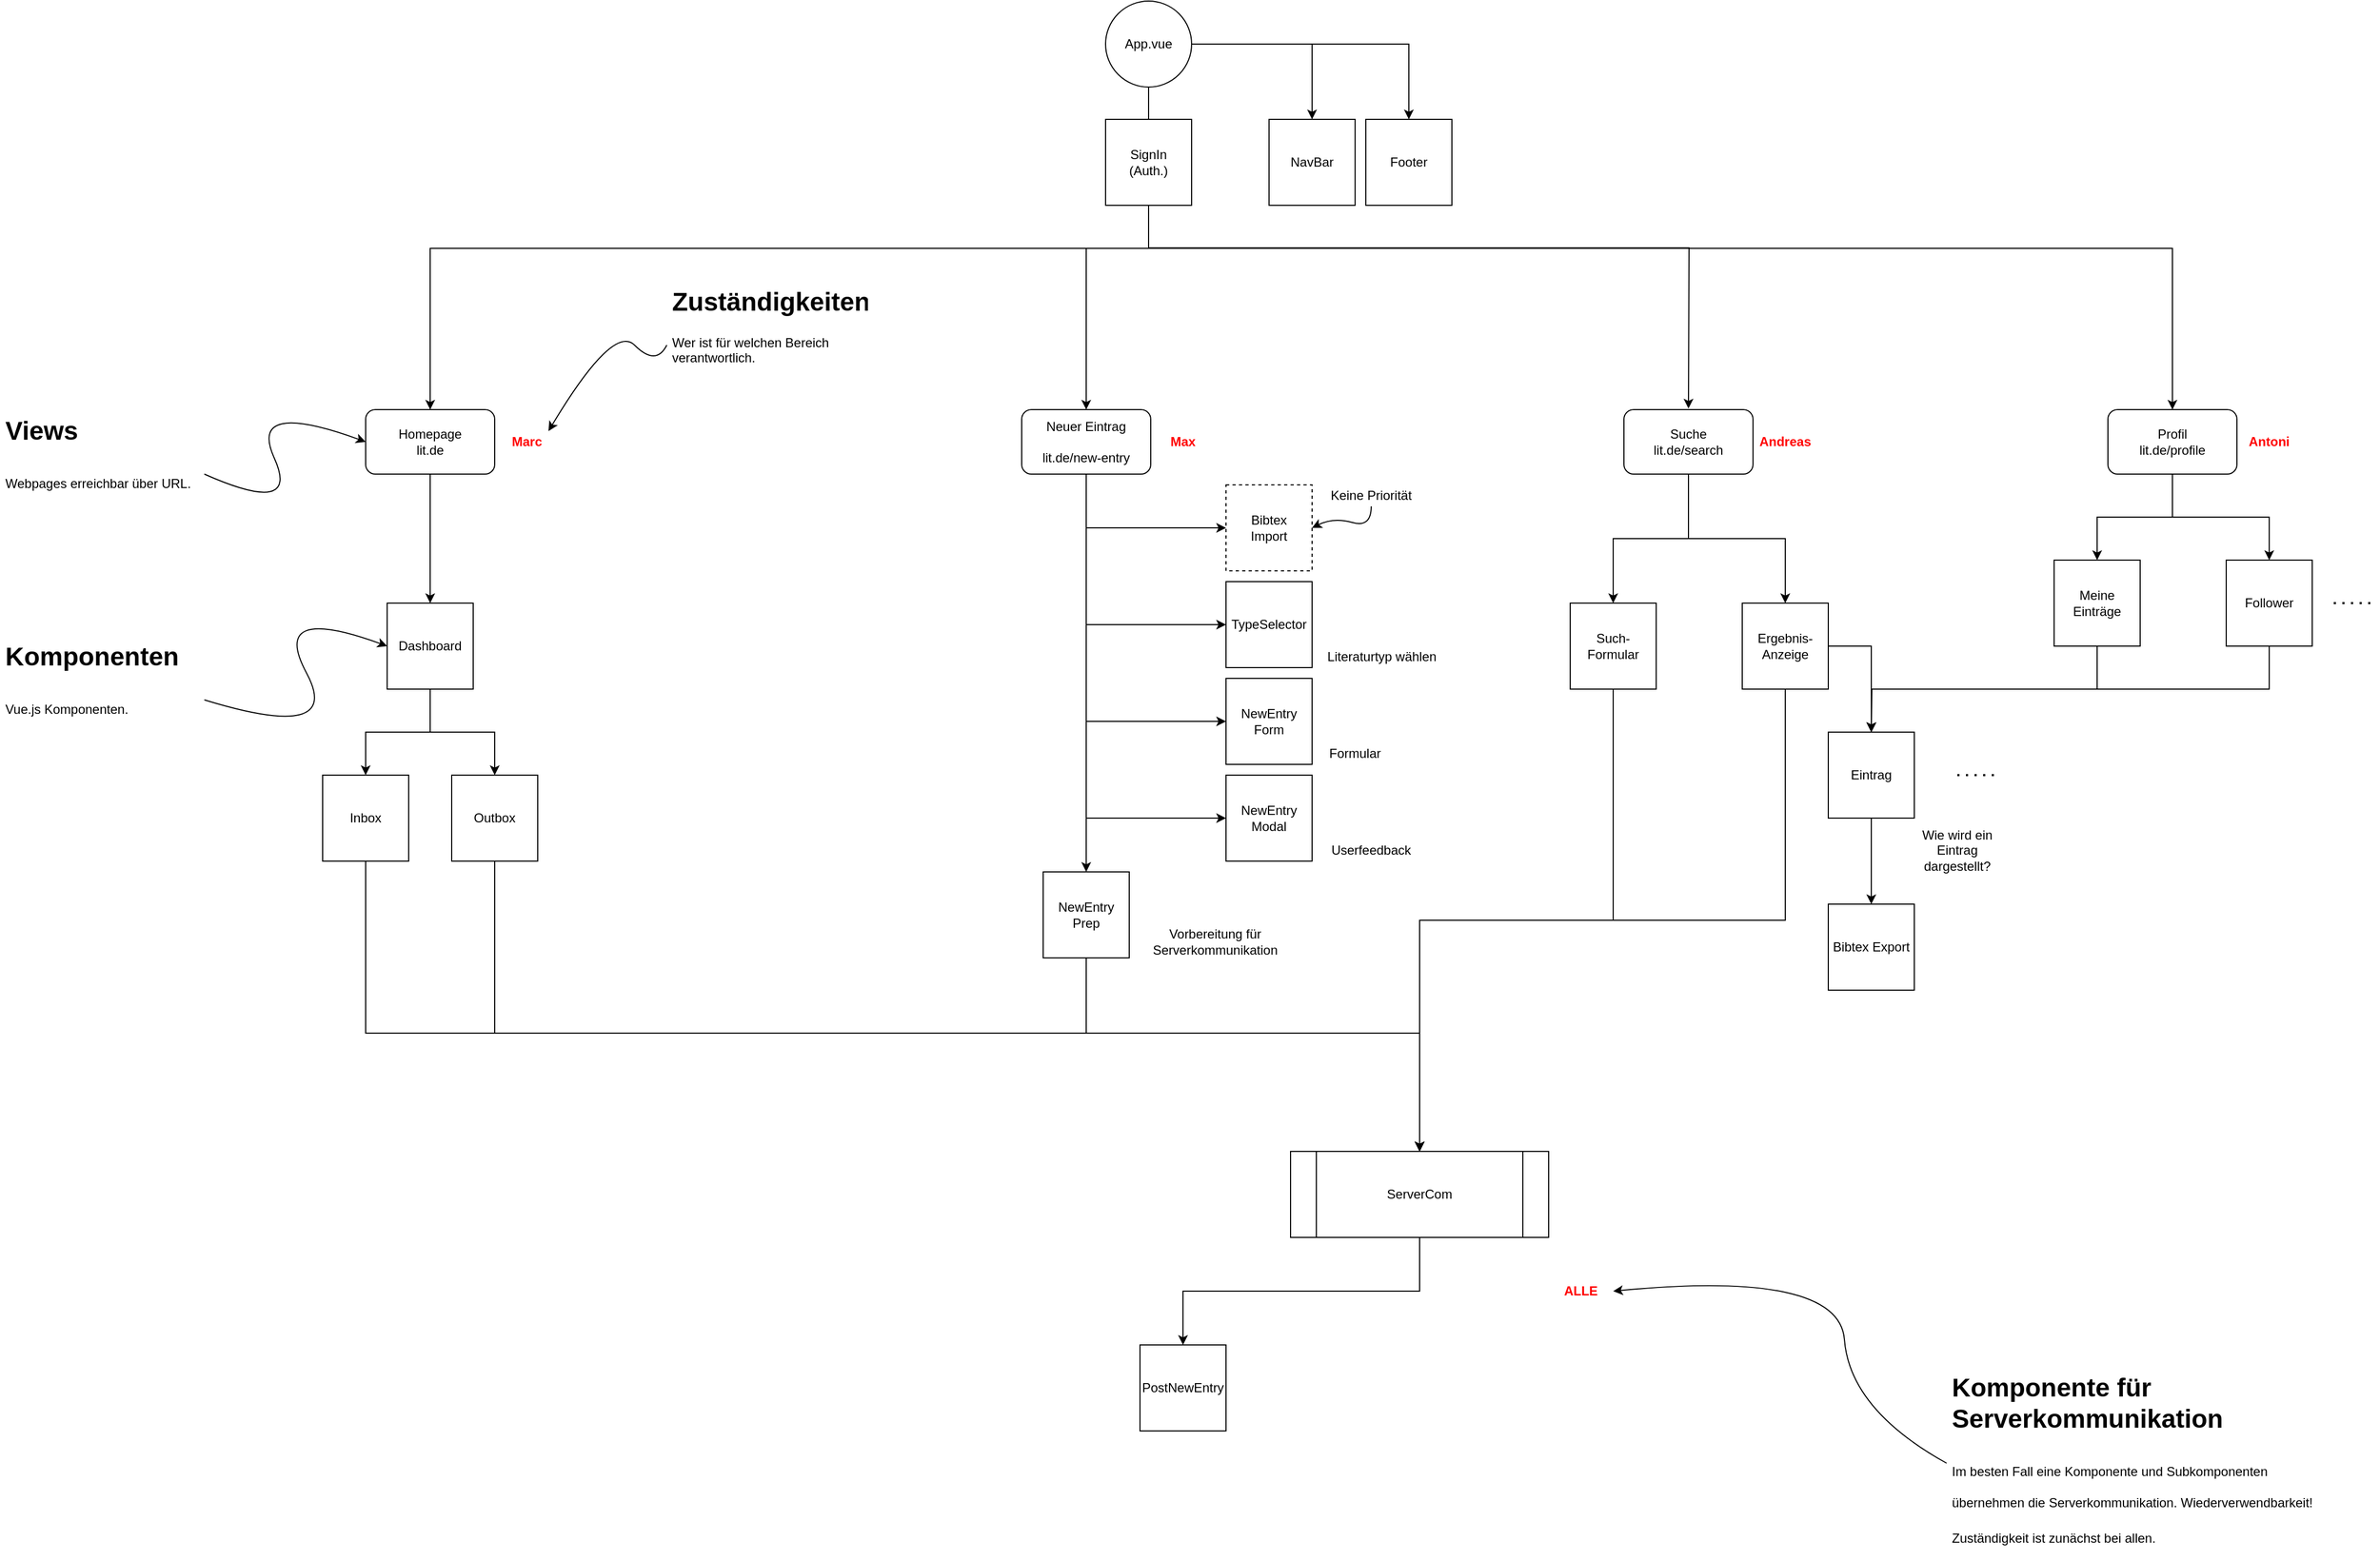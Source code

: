 <mxfile version="14.6.13" type="device"><diagram id="_eaqyE5nH6B0k_QN6zTz" name="Page-1"><mxGraphModel dx="1422" dy="843" grid="1" gridSize="10" guides="1" tooltips="1" connect="1" arrows="1" fold="1" page="1" pageScale="1" pageWidth="2336" pageHeight="1654" math="0" shadow="0"><root><mxCell id="0"/><mxCell id="1" parent="0"/><mxCell id="MZ8d4C8j68fH7xx5dSxT-9" style="edgeStyle=orthogonalEdgeStyle;rounded=0;orthogonalLoop=1;jettySize=auto;html=1;exitX=0.5;exitY=1;exitDx=0;exitDy=0;exitPerimeter=0;" parent="1" source="MZ8d4C8j68fH7xx5dSxT-1" target="MZ8d4C8j68fH7xx5dSxT-2" edge="1"><mxGeometry relative="1" as="geometry"><mxPoint x="1168" y="160" as="sourcePoint"/></mxGeometry></mxCell><mxCell id="MZ8d4C8j68fH7xx5dSxT-10" style="edgeStyle=orthogonalEdgeStyle;rounded=0;orthogonalLoop=1;jettySize=auto;html=1;exitX=0.5;exitY=1;exitDx=0;exitDy=0;entryX=0.5;entryY=0;entryDx=0;entryDy=0;" parent="1" source="MZ8d4C8j68fH7xx5dSxT-1" target="MZ8d4C8j68fH7xx5dSxT-3" edge="1"><mxGeometry relative="1" as="geometry"/></mxCell><mxCell id="MZ8d4C8j68fH7xx5dSxT-13" style="edgeStyle=orthogonalEdgeStyle;rounded=0;orthogonalLoop=1;jettySize=auto;html=1;exitX=0.5;exitY=1;exitDx=0;exitDy=0;" parent="1" source="MZ8d4C8j68fH7xx5dSxT-1" edge="1"><mxGeometry relative="1" as="geometry"><mxPoint x="1670" y="459" as="targetPoint"/></mxGeometry></mxCell><mxCell id="MZ8d4C8j68fH7xx5dSxT-14" style="edgeStyle=orthogonalEdgeStyle;rounded=0;orthogonalLoop=1;jettySize=auto;html=1;exitX=0.5;exitY=1;exitDx=0;exitDy=0;" parent="1" source="MZ8d4C8j68fH7xx5dSxT-1" target="MZ8d4C8j68fH7xx5dSxT-5" edge="1"><mxGeometry relative="1" as="geometry"/></mxCell><mxCell id="Ym1psw4SbG4_oQbsuIE0-3" style="edgeStyle=orthogonalEdgeStyle;rounded=0;orthogonalLoop=1;jettySize=auto;html=1;exitX=1;exitY=0.5;exitDx=0;exitDy=0;entryX=0.5;entryY=0;entryDx=0;entryDy=0;" parent="1" source="MZ8d4C8j68fH7xx5dSxT-1" target="Ym1psw4SbG4_oQbsuIE0-1" edge="1"><mxGeometry relative="1" as="geometry"/></mxCell><mxCell id="Ym1psw4SbG4_oQbsuIE0-4" style="edgeStyle=orthogonalEdgeStyle;rounded=0;orthogonalLoop=1;jettySize=auto;html=1;exitX=1;exitY=0.5;exitDx=0;exitDy=0;entryX=0.5;entryY=0;entryDx=0;entryDy=0;" parent="1" source="MZ8d4C8j68fH7xx5dSxT-1" target="Ym1psw4SbG4_oQbsuIE0-2" edge="1"><mxGeometry relative="1" as="geometry"/></mxCell><mxCell id="MZ8d4C8j68fH7xx5dSxT-1" value="App.vue" style="ellipse;whiteSpace=wrap;html=1;aspect=fixed;" parent="1" vertex="1"><mxGeometry x="1128" y="80" width="80" height="80" as="geometry"/></mxCell><mxCell id="Ym1psw4SbG4_oQbsuIE0-9" style="edgeStyle=orthogonalEdgeStyle;rounded=0;orthogonalLoop=1;jettySize=auto;html=1;exitX=0.5;exitY=1;exitDx=0;exitDy=0;entryX=0.5;entryY=0;entryDx=0;entryDy=0;" parent="1" source="MZ8d4C8j68fH7xx5dSxT-2" target="MZ8d4C8j68fH7xx5dSxT-17" edge="1"><mxGeometry relative="1" as="geometry"/></mxCell><mxCell id="MZ8d4C8j68fH7xx5dSxT-2" value="Homepage&lt;br&gt;lit.de" style="rounded=1;whiteSpace=wrap;html=1;" parent="1" vertex="1"><mxGeometry x="440" y="460" width="120" height="60" as="geometry"/></mxCell><mxCell id="Ym1psw4SbG4_oQbsuIE0-34" style="edgeStyle=orthogonalEdgeStyle;rounded=0;orthogonalLoop=1;jettySize=auto;html=1;exitX=0.5;exitY=1;exitDx=0;exitDy=0;entryX=0;entryY=0.5;entryDx=0;entryDy=0;" parent="1" source="MZ8d4C8j68fH7xx5dSxT-3" target="Ym1psw4SbG4_oQbsuIE0-33" edge="1"><mxGeometry relative="1" as="geometry"/></mxCell><mxCell id="xJZRzGj7HcgdqIrsZTKE-8" style="edgeStyle=orthogonalEdgeStyle;rounded=0;orthogonalLoop=1;jettySize=auto;html=1;exitX=0.5;exitY=1;exitDx=0;exitDy=0;entryX=0;entryY=0.5;entryDx=0;entryDy=0;" parent="1" source="MZ8d4C8j68fH7xx5dSxT-3" target="Ym1psw4SbG4_oQbsuIE0-10" edge="1"><mxGeometry relative="1" as="geometry"/></mxCell><mxCell id="xJZRzGj7HcgdqIrsZTKE-10" style="edgeStyle=orthogonalEdgeStyle;rounded=0;orthogonalLoop=1;jettySize=auto;html=1;exitX=0.5;exitY=1;exitDx=0;exitDy=0;entryX=0;entryY=0.5;entryDx=0;entryDy=0;" parent="1" source="MZ8d4C8j68fH7xx5dSxT-3" target="xJZRzGj7HcgdqIrsZTKE-9" edge="1"><mxGeometry relative="1" as="geometry"/></mxCell><mxCell id="xJZRzGj7HcgdqIrsZTKE-12" style="edgeStyle=orthogonalEdgeStyle;rounded=0;orthogonalLoop=1;jettySize=auto;html=1;exitX=0.5;exitY=1;exitDx=0;exitDy=0;entryX=0;entryY=0.5;entryDx=0;entryDy=0;" parent="1" source="MZ8d4C8j68fH7xx5dSxT-3" target="xJZRzGj7HcgdqIrsZTKE-11" edge="1"><mxGeometry relative="1" as="geometry"/></mxCell><mxCell id="xJZRzGj7HcgdqIrsZTKE-14" style="edgeStyle=orthogonalEdgeStyle;rounded=0;orthogonalLoop=1;jettySize=auto;html=1;exitX=0.5;exitY=1;exitDx=0;exitDy=0;entryX=0.5;entryY=0;entryDx=0;entryDy=0;" parent="1" source="MZ8d4C8j68fH7xx5dSxT-3" target="xJZRzGj7HcgdqIrsZTKE-13" edge="1"><mxGeometry relative="1" as="geometry"/></mxCell><mxCell id="MZ8d4C8j68fH7xx5dSxT-3" value="Neuer Eintrag&lt;br&gt;&lt;br&gt;lit.de/new-entry" style="rounded=1;whiteSpace=wrap;html=1;" parent="1" vertex="1"><mxGeometry x="1050" y="460" width="120" height="60" as="geometry"/></mxCell><mxCell id="Ym1psw4SbG4_oQbsuIE0-24" style="edgeStyle=orthogonalEdgeStyle;rounded=0;orthogonalLoop=1;jettySize=auto;html=1;exitX=0.5;exitY=1;exitDx=0;exitDy=0;entryX=0.5;entryY=0;entryDx=0;entryDy=0;" parent="1" source="MZ8d4C8j68fH7xx5dSxT-4" target="Ym1psw4SbG4_oQbsuIE0-23" edge="1"><mxGeometry relative="1" as="geometry"/></mxCell><mxCell id="Ym1psw4SbG4_oQbsuIE0-25" style="edgeStyle=orthogonalEdgeStyle;rounded=0;orthogonalLoop=1;jettySize=auto;html=1;exitX=0.5;exitY=1;exitDx=0;exitDy=0;entryX=0.5;entryY=0;entryDx=0;entryDy=0;" parent="1" source="MZ8d4C8j68fH7xx5dSxT-4" target="Ym1psw4SbG4_oQbsuIE0-22" edge="1"><mxGeometry relative="1" as="geometry"/></mxCell><mxCell id="MZ8d4C8j68fH7xx5dSxT-4" value="Suche&lt;br&gt;lit.de/search" style="rounded=1;whiteSpace=wrap;html=1;" parent="1" vertex="1"><mxGeometry x="1610" y="460" width="120" height="60" as="geometry"/></mxCell><mxCell id="Ym1psw4SbG4_oQbsuIE0-37" style="edgeStyle=orthogonalEdgeStyle;rounded=0;orthogonalLoop=1;jettySize=auto;html=1;exitX=0.5;exitY=1;exitDx=0;exitDy=0;entryX=0.5;entryY=0;entryDx=0;entryDy=0;" parent="1" source="MZ8d4C8j68fH7xx5dSxT-5" target="Ym1psw4SbG4_oQbsuIE0-36" edge="1"><mxGeometry relative="1" as="geometry"/></mxCell><mxCell id="Ym1psw4SbG4_oQbsuIE0-39" style="edgeStyle=orthogonalEdgeStyle;rounded=0;orthogonalLoop=1;jettySize=auto;html=1;exitX=0.5;exitY=1;exitDx=0;exitDy=0;entryX=0.5;entryY=0;entryDx=0;entryDy=0;" parent="1" source="MZ8d4C8j68fH7xx5dSxT-5" target="Ym1psw4SbG4_oQbsuIE0-38" edge="1"><mxGeometry relative="1" as="geometry"/></mxCell><mxCell id="MZ8d4C8j68fH7xx5dSxT-5" value="Profil&lt;br&gt;lit.de/profile" style="rounded=1;whiteSpace=wrap;html=1;" parent="1" vertex="1"><mxGeometry x="2060" y="460" width="120" height="60" as="geometry"/></mxCell><mxCell id="MZ8d4C8j68fH7xx5dSxT-15" value="&lt;h1&gt;&lt;span&gt;Views&lt;/span&gt;&lt;/h1&gt;&lt;h1&gt;&lt;span style=&quot;font-size: 12px ; font-weight: 400&quot;&gt;Webpages erreichbar über URL.&lt;/span&gt;&lt;/h1&gt;" style="text;html=1;strokeColor=none;fillColor=none;spacing=5;spacingTop=-20;whiteSpace=wrap;overflow=hidden;rounded=0;" parent="1" vertex="1"><mxGeometry x="100" y="460" width="190" height="120" as="geometry"/></mxCell><mxCell id="MZ8d4C8j68fH7xx5dSxT-16" value="&lt;h1&gt;&lt;span&gt;Komponenten&lt;/span&gt;&lt;/h1&gt;&lt;h1&gt;&lt;span style=&quot;font-size: 12px ; font-weight: normal&quot;&gt;Vue.js Komponenten.&lt;/span&gt;&lt;/h1&gt;" style="text;html=1;strokeColor=none;fillColor=none;spacing=5;spacingTop=-20;whiteSpace=wrap;overflow=hidden;rounded=0;" parent="1" vertex="1"><mxGeometry x="100" y="670" width="190" height="120" as="geometry"/></mxCell><mxCell id="Ym1psw4SbG4_oQbsuIE0-7" style="edgeStyle=orthogonalEdgeStyle;rounded=0;orthogonalLoop=1;jettySize=auto;html=1;exitX=0.5;exitY=1;exitDx=0;exitDy=0;entryX=0.5;entryY=0;entryDx=0;entryDy=0;" parent="1" source="MZ8d4C8j68fH7xx5dSxT-17" target="Ym1psw4SbG4_oQbsuIE0-6" edge="1"><mxGeometry relative="1" as="geometry"/></mxCell><mxCell id="Ym1psw4SbG4_oQbsuIE0-8" style="edgeStyle=orthogonalEdgeStyle;rounded=0;orthogonalLoop=1;jettySize=auto;html=1;exitX=0.5;exitY=1;exitDx=0;exitDy=0;entryX=0.5;entryY=0;entryDx=0;entryDy=0;" parent="1" source="MZ8d4C8j68fH7xx5dSxT-17" target="Ym1psw4SbG4_oQbsuIE0-5" edge="1"><mxGeometry relative="1" as="geometry"/></mxCell><mxCell id="MZ8d4C8j68fH7xx5dSxT-17" value="Dashboard" style="whiteSpace=wrap;html=1;aspect=fixed;" parent="1" vertex="1"><mxGeometry x="460" y="640" width="80" height="80" as="geometry"/></mxCell><mxCell id="MZ8d4C8j68fH7xx5dSxT-18" value="SignIn&lt;br&gt;(Auth.)" style="whiteSpace=wrap;html=1;aspect=fixed;" parent="1" vertex="1"><mxGeometry x="1128" y="190" width="80" height="80" as="geometry"/></mxCell><mxCell id="Ym1psw4SbG4_oQbsuIE0-1" value="NavBar" style="whiteSpace=wrap;html=1;aspect=fixed;" parent="1" vertex="1"><mxGeometry x="1280" y="190" width="80" height="80" as="geometry"/></mxCell><mxCell id="Ym1psw4SbG4_oQbsuIE0-2" value="Footer" style="whiteSpace=wrap;html=1;aspect=fixed;" parent="1" vertex="1"><mxGeometry x="1370" y="190" width="80" height="80" as="geometry"/></mxCell><mxCell id="Ym1psw4SbG4_oQbsuIE0-21" style="edgeStyle=orthogonalEdgeStyle;rounded=0;orthogonalLoop=1;jettySize=auto;html=1;exitX=0.5;exitY=1;exitDx=0;exitDy=0;entryX=0.5;entryY=0;entryDx=0;entryDy=0;" parent="1" source="Ym1psw4SbG4_oQbsuIE0-5" target="Ym1psw4SbG4_oQbsuIE0-17" edge="1"><mxGeometry relative="1" as="geometry"><Array as="points"><mxPoint x="440" y="1040"/><mxPoint x="1420" y="1040"/></Array></mxGeometry></mxCell><mxCell id="Ym1psw4SbG4_oQbsuIE0-5" value="Inbox" style="whiteSpace=wrap;html=1;aspect=fixed;" parent="1" vertex="1"><mxGeometry x="400" y="800" width="80" height="80" as="geometry"/></mxCell><mxCell id="Ym1psw4SbG4_oQbsuIE0-20" style="edgeStyle=orthogonalEdgeStyle;rounded=0;orthogonalLoop=1;jettySize=auto;html=1;exitX=0.5;exitY=1;exitDx=0;exitDy=0;entryX=0.5;entryY=0;entryDx=0;entryDy=0;" parent="1" source="Ym1psw4SbG4_oQbsuIE0-6" target="Ym1psw4SbG4_oQbsuIE0-17" edge="1"><mxGeometry relative="1" as="geometry"><Array as="points"><mxPoint x="560" y="1040"/><mxPoint x="1420" y="1040"/></Array></mxGeometry></mxCell><mxCell id="Ym1psw4SbG4_oQbsuIE0-6" value="Outbox" style="whiteSpace=wrap;html=1;aspect=fixed;" parent="1" vertex="1"><mxGeometry x="520" y="800" width="80" height="80" as="geometry"/></mxCell><mxCell id="Ym1psw4SbG4_oQbsuIE0-10" value="TypeSelector" style="whiteSpace=wrap;html=1;aspect=fixed;" parent="1" vertex="1"><mxGeometry x="1240" y="620" width="80" height="80" as="geometry"/></mxCell><mxCell id="MC5mEHdyDTzAT-dCfkbw-2" style="edgeStyle=orthogonalEdgeStyle;rounded=0;orthogonalLoop=1;jettySize=auto;html=1;exitX=0.5;exitY=1;exitDx=0;exitDy=0;entryX=0.5;entryY=0;entryDx=0;entryDy=0;" edge="1" parent="1" source="Ym1psw4SbG4_oQbsuIE0-17" target="MC5mEHdyDTzAT-dCfkbw-1"><mxGeometry relative="1" as="geometry"/></mxCell><mxCell id="Ym1psw4SbG4_oQbsuIE0-17" value="ServerCom" style="shape=process;whiteSpace=wrap;html=1;backgroundOutline=1;" parent="1" vertex="1"><mxGeometry x="1300" y="1150" width="240" height="80" as="geometry"/></mxCell><mxCell id="Ym1psw4SbG4_oQbsuIE0-26" style="edgeStyle=orthogonalEdgeStyle;rounded=0;orthogonalLoop=1;jettySize=auto;html=1;exitX=0.5;exitY=1;exitDx=0;exitDy=0;entryX=0.5;entryY=0;entryDx=0;entryDy=0;" parent="1" source="Ym1psw4SbG4_oQbsuIE0-22" target="Ym1psw4SbG4_oQbsuIE0-17" edge="1"><mxGeometry relative="1" as="geometry"/></mxCell><mxCell id="Ym1psw4SbG4_oQbsuIE0-22" value="Such-Formular" style="whiteSpace=wrap;html=1;aspect=fixed;" parent="1" vertex="1"><mxGeometry x="1560" y="640" width="80" height="80" as="geometry"/></mxCell><mxCell id="Ym1psw4SbG4_oQbsuIE0-27" style="edgeStyle=orthogonalEdgeStyle;rounded=0;orthogonalLoop=1;jettySize=auto;html=1;exitX=0.5;exitY=1;exitDx=0;exitDy=0;entryX=0.5;entryY=0;entryDx=0;entryDy=0;" parent="1" source="Ym1psw4SbG4_oQbsuIE0-23" target="Ym1psw4SbG4_oQbsuIE0-17" edge="1"><mxGeometry relative="1" as="geometry"/></mxCell><mxCell id="Ym1psw4SbG4_oQbsuIE0-29" style="edgeStyle=orthogonalEdgeStyle;rounded=0;orthogonalLoop=1;jettySize=auto;html=1;exitX=1;exitY=0.5;exitDx=0;exitDy=0;entryX=0.5;entryY=0;entryDx=0;entryDy=0;" parent="1" source="Ym1psw4SbG4_oQbsuIE0-23" target="Ym1psw4SbG4_oQbsuIE0-28" edge="1"><mxGeometry relative="1" as="geometry"/></mxCell><mxCell id="Ym1psw4SbG4_oQbsuIE0-23" value="Ergebnis-Anzeige" style="whiteSpace=wrap;html=1;aspect=fixed;" parent="1" vertex="1"><mxGeometry x="1720" y="640" width="80" height="80" as="geometry"/></mxCell><mxCell id="Ym1psw4SbG4_oQbsuIE0-35" style="edgeStyle=orthogonalEdgeStyle;rounded=0;orthogonalLoop=1;jettySize=auto;html=1;exitX=0.5;exitY=1;exitDx=0;exitDy=0;entryX=0.5;entryY=0;entryDx=0;entryDy=0;" parent="1" source="Ym1psw4SbG4_oQbsuIE0-28" target="Ym1psw4SbG4_oQbsuIE0-32" edge="1"><mxGeometry relative="1" as="geometry"/></mxCell><mxCell id="Ym1psw4SbG4_oQbsuIE0-28" value="Eintrag" style="whiteSpace=wrap;html=1;aspect=fixed;" parent="1" vertex="1"><mxGeometry x="1800" y="760" width="80" height="80" as="geometry"/></mxCell><mxCell id="Ym1psw4SbG4_oQbsuIE0-31" value="Wie wird ein Eintrag dargestellt?" style="text;html=1;strokeColor=none;fillColor=none;align=center;verticalAlign=middle;whiteSpace=wrap;rounded=0;" parent="1" vertex="1"><mxGeometry x="1880" y="840" width="80" height="60" as="geometry"/></mxCell><mxCell id="Ym1psw4SbG4_oQbsuIE0-32" value="Bibtex Export" style="whiteSpace=wrap;html=1;aspect=fixed;" parent="1" vertex="1"><mxGeometry x="1800" y="920" width="80" height="80" as="geometry"/></mxCell><mxCell id="Ym1psw4SbG4_oQbsuIE0-33" value="Bibtex&lt;br&gt;Import" style="whiteSpace=wrap;html=1;aspect=fixed;dashed=1;" parent="1" vertex="1"><mxGeometry x="1240" y="530" width="80" height="80" as="geometry"/></mxCell><mxCell id="xJZRzGj7HcgdqIrsZTKE-2" style="edgeStyle=orthogonalEdgeStyle;rounded=0;orthogonalLoop=1;jettySize=auto;html=1;exitX=0.5;exitY=1;exitDx=0;exitDy=0;" parent="1" source="Ym1psw4SbG4_oQbsuIE0-36" edge="1"><mxGeometry relative="1" as="geometry"><mxPoint x="1840" y="760" as="targetPoint"/></mxGeometry></mxCell><mxCell id="Ym1psw4SbG4_oQbsuIE0-36" value="Meine Einträge" style="whiteSpace=wrap;html=1;aspect=fixed;" parent="1" vertex="1"><mxGeometry x="2010" y="600" width="80" height="80" as="geometry"/></mxCell><mxCell id="xJZRzGj7HcgdqIrsZTKE-3" style="edgeStyle=orthogonalEdgeStyle;rounded=0;orthogonalLoop=1;jettySize=auto;html=1;exitX=0.5;exitY=1;exitDx=0;exitDy=0;entryX=0.5;entryY=0;entryDx=0;entryDy=0;" parent="1" source="Ym1psw4SbG4_oQbsuIE0-38" target="Ym1psw4SbG4_oQbsuIE0-28" edge="1"><mxGeometry relative="1" as="geometry"/></mxCell><mxCell id="Ym1psw4SbG4_oQbsuIE0-38" value="Follower" style="whiteSpace=wrap;html=1;aspect=fixed;" parent="1" vertex="1"><mxGeometry x="2170" y="600" width="80" height="80" as="geometry"/></mxCell><mxCell id="Ym1psw4SbG4_oQbsuIE0-40" value="" style="endArrow=none;dashed=1;html=1;dashPattern=1 3;strokeWidth=2;" parent="1" edge="1"><mxGeometry width="50" height="50" relative="1" as="geometry"><mxPoint x="2270" y="640" as="sourcePoint"/><mxPoint x="2310" y="640" as="targetPoint"/></mxGeometry></mxCell><mxCell id="Ym1psw4SbG4_oQbsuIE0-48" value="&lt;font color=&quot;#ff0000&quot;&gt;&lt;b&gt;Marc&lt;/b&gt;&lt;/font&gt;" style="text;html=1;strokeColor=none;fillColor=none;align=center;verticalAlign=middle;whiteSpace=wrap;rounded=0;" parent="1" vertex="1"><mxGeometry x="570" y="480" width="40" height="20" as="geometry"/></mxCell><mxCell id="Ym1psw4SbG4_oQbsuIE0-49" value="&lt;font color=&quot;#ff0000&quot;&gt;&lt;b&gt;Max&lt;/b&gt;&lt;/font&gt;" style="text;html=1;strokeColor=none;fillColor=none;align=center;verticalAlign=middle;whiteSpace=wrap;rounded=0;" parent="1" vertex="1"><mxGeometry x="1180" y="480" width="40" height="20" as="geometry"/></mxCell><mxCell id="Ym1psw4SbG4_oQbsuIE0-50" value="&lt;font color=&quot;#ff0000&quot;&gt;&lt;b&gt;Andreas&lt;/b&gt;&lt;/font&gt;" style="text;html=1;strokeColor=none;fillColor=none;align=center;verticalAlign=middle;whiteSpace=wrap;rounded=0;" parent="1" vertex="1"><mxGeometry x="1740" y="480" width="40" height="20" as="geometry"/></mxCell><mxCell id="Ym1psw4SbG4_oQbsuIE0-51" value="&lt;font color=&quot;#ff0000&quot;&gt;&lt;b&gt;Antoni&lt;/b&gt;&lt;/font&gt;" style="text;html=1;strokeColor=none;fillColor=none;align=center;verticalAlign=middle;whiteSpace=wrap;rounded=0;" parent="1" vertex="1"><mxGeometry x="2190" y="480" width="40" height="20" as="geometry"/></mxCell><mxCell id="Ym1psw4SbG4_oQbsuIE0-52" value="" style="curved=1;endArrow=classic;html=1;exitX=1;exitY=0.5;exitDx=0;exitDy=0;" parent="1" source="MZ8d4C8j68fH7xx5dSxT-15" edge="1"><mxGeometry width="50" height="50" relative="1" as="geometry"><mxPoint x="940" y="580" as="sourcePoint"/><mxPoint x="440" y="490" as="targetPoint"/><Array as="points"><mxPoint x="380" y="560"/><mxPoint x="330" y="450"/></Array></mxGeometry></mxCell><mxCell id="CIeJLDv1XwF0rorOivIs-1" value="" style="curved=1;endArrow=classic;html=1;exitX=1;exitY=0.5;exitDx=0;exitDy=0;" parent="1" source="MZ8d4C8j68fH7xx5dSxT-16" edge="1"><mxGeometry width="50" height="50" relative="1" as="geometry"><mxPoint x="310" y="710" as="sourcePoint"/><mxPoint x="460" y="680" as="targetPoint"/><Array as="points"><mxPoint x="420" y="770"/><mxPoint x="350" y="640"/></Array></mxGeometry></mxCell><mxCell id="CIeJLDv1XwF0rorOivIs-2" value="&lt;h1&gt;Zuständigkeiten&lt;/h1&gt;&lt;p&gt;Wer ist für welchen Bereich verantwortlich.&lt;/p&gt;&lt;p&gt;&lt;br&gt;&lt;/p&gt;" style="text;html=1;strokeColor=none;fillColor=none;spacing=5;spacingTop=-20;whiteSpace=wrap;overflow=hidden;rounded=0;" parent="1" vertex="1"><mxGeometry x="720" y="340" width="190" height="120" as="geometry"/></mxCell><mxCell id="CIeJLDv1XwF0rorOivIs-3" value="" style="curved=1;endArrow=classic;html=1;entryX=1;entryY=0;entryDx=0;entryDy=0;exitX=0;exitY=0.5;exitDx=0;exitDy=0;" parent="1" source="CIeJLDv1XwF0rorOivIs-2" target="Ym1psw4SbG4_oQbsuIE0-48" edge="1"><mxGeometry width="50" height="50" relative="1" as="geometry"><mxPoint x="670" y="600" as="sourcePoint"/><mxPoint x="720" y="550" as="targetPoint"/><Array as="points"><mxPoint x="710" y="420"/><mxPoint x="670" y="380"/></Array></mxGeometry></mxCell><mxCell id="CIeJLDv1XwF0rorOivIs-5" value="&lt;font color=&quot;#ff0000&quot;&gt;&lt;b&gt;ALLE&lt;/b&gt;&lt;/font&gt;" style="text;html=1;strokeColor=none;fillColor=none;align=center;verticalAlign=middle;whiteSpace=wrap;rounded=0;" parent="1" vertex="1"><mxGeometry x="1550" y="1270" width="40" height="20" as="geometry"/></mxCell><mxCell id="CIeJLDv1XwF0rorOivIs-7" value="&lt;h1&gt;&lt;span&gt;Komponente für Serverkommunikation&lt;/span&gt;&lt;/h1&gt;&lt;h1&gt;&lt;span style=&quot;font-size: 12px ; font-weight: normal&quot;&gt;Im besten Fall eine Komponente und Subkomponenten übernehmen die Serverkommunikation. Wiederverwendbarkeit!&lt;/span&gt;&lt;br&gt;&lt;/h1&gt;&lt;div&gt;&lt;span style=&quot;font-size: 12px ; font-weight: normal&quot;&gt;Zuständigkeit ist zunächst bei allen.&lt;/span&gt;&lt;/div&gt;&lt;div&gt;&lt;span style=&quot;font-size: 12px ; font-weight: normal&quot;&gt;&lt;br&gt;&lt;/span&gt;&lt;/div&gt;" style="text;html=1;strokeColor=none;fillColor=none;spacing=5;spacingTop=-20;whiteSpace=wrap;overflow=hidden;rounded=0;" parent="1" vertex="1"><mxGeometry x="1910" y="1350" width="370" height="180" as="geometry"/></mxCell><mxCell id="CIeJLDv1XwF0rorOivIs-8" value="" style="curved=1;endArrow=classic;html=1;exitX=0;exitY=0.5;exitDx=0;exitDy=0;" parent="1" source="CIeJLDv1XwF0rorOivIs-7" edge="1"><mxGeometry width="50" height="50" relative="1" as="geometry"><mxPoint x="1460" y="1340" as="sourcePoint"/><mxPoint x="1600" y="1280" as="targetPoint"/><Array as="points"><mxPoint x="1820" y="1390"/><mxPoint x="1810" y="1260"/></Array></mxGeometry></mxCell><mxCell id="xJZRzGj7HcgdqIrsZTKE-5" value="" style="endArrow=none;dashed=1;html=1;dashPattern=1 3;strokeWidth=2;" parent="1" edge="1"><mxGeometry width="50" height="50" relative="1" as="geometry"><mxPoint x="1920" y="800" as="sourcePoint"/><mxPoint x="1960" y="800" as="targetPoint"/></mxGeometry></mxCell><mxCell id="xJZRzGj7HcgdqIrsZTKE-9" value="NewEntry&lt;br&gt;Form" style="whiteSpace=wrap;html=1;aspect=fixed;" parent="1" vertex="1"><mxGeometry x="1240" y="710" width="80" height="80" as="geometry"/></mxCell><mxCell id="xJZRzGj7HcgdqIrsZTKE-11" value="NewEntry&lt;br&gt;Modal" style="whiteSpace=wrap;html=1;aspect=fixed;" parent="1" vertex="1"><mxGeometry x="1240" y="800" width="80" height="80" as="geometry"/></mxCell><mxCell id="xJZRzGj7HcgdqIrsZTKE-15" style="edgeStyle=orthogonalEdgeStyle;rounded=0;orthogonalLoop=1;jettySize=auto;html=1;exitX=0.5;exitY=1;exitDx=0;exitDy=0;entryX=0.5;entryY=0;entryDx=0;entryDy=0;" parent="1" source="xJZRzGj7HcgdqIrsZTKE-13" target="Ym1psw4SbG4_oQbsuIE0-17" edge="1"><mxGeometry relative="1" as="geometry"><Array as="points"><mxPoint x="1110" y="1040"/><mxPoint x="1420" y="1040"/></Array></mxGeometry></mxCell><mxCell id="xJZRzGj7HcgdqIrsZTKE-13" value="NewEntry&lt;br&gt;Prep" style="whiteSpace=wrap;html=1;aspect=fixed;" parent="1" vertex="1"><mxGeometry x="1070" y="890" width="80" height="80" as="geometry"/></mxCell><mxCell id="xJZRzGj7HcgdqIrsZTKE-16" value="Keine Priorität" style="text;html=1;strokeColor=none;fillColor=none;align=center;verticalAlign=middle;whiteSpace=wrap;rounded=0;dashed=1;" parent="1" vertex="1"><mxGeometry x="1330" y="530" width="90" height="20" as="geometry"/></mxCell><mxCell id="xJZRzGj7HcgdqIrsZTKE-17" value="" style="curved=1;endArrow=classic;html=1;exitX=0.5;exitY=1;exitDx=0;exitDy=0;entryX=1;entryY=0.5;entryDx=0;entryDy=0;" parent="1" source="xJZRzGj7HcgdqIrsZTKE-16" target="Ym1psw4SbG4_oQbsuIE0-33" edge="1"><mxGeometry width="50" height="50" relative="1" as="geometry"><mxPoint x="1520" y="690" as="sourcePoint"/><mxPoint x="1570" y="640" as="targetPoint"/><Array as="points"><mxPoint x="1375" y="570"/><mxPoint x="1340" y="560"/></Array></mxGeometry></mxCell><mxCell id="xJZRzGj7HcgdqIrsZTKE-18" value="Userfeedback" style="text;html=1;strokeColor=none;fillColor=none;align=center;verticalAlign=middle;whiteSpace=wrap;rounded=0;dashed=1;" parent="1" vertex="1"><mxGeometry x="1330" y="860" width="90" height="20" as="geometry"/></mxCell><mxCell id="xJZRzGj7HcgdqIrsZTKE-19" value="Formular" style="text;html=1;strokeColor=none;fillColor=none;align=center;verticalAlign=middle;whiteSpace=wrap;rounded=0;dashed=1;" parent="1" vertex="1"><mxGeometry x="1330" y="770" width="60" height="20" as="geometry"/></mxCell><mxCell id="xJZRzGj7HcgdqIrsZTKE-20" value="Literaturtyp wählen" style="text;html=1;strokeColor=none;fillColor=none;align=center;verticalAlign=middle;whiteSpace=wrap;rounded=0;dashed=1;" parent="1" vertex="1"><mxGeometry x="1330" y="680" width="110" height="20" as="geometry"/></mxCell><mxCell id="xJZRzGj7HcgdqIrsZTKE-21" value="Vorbereitung für Serverkommunikation" style="text;html=1;strokeColor=none;fillColor=none;align=center;verticalAlign=middle;whiteSpace=wrap;rounded=0;dashed=1;" parent="1" vertex="1"><mxGeometry x="1160" y="940" width="140" height="30" as="geometry"/></mxCell><mxCell id="MC5mEHdyDTzAT-dCfkbw-1" value="PostNewEntry" style="whiteSpace=wrap;html=1;aspect=fixed;" vertex="1" parent="1"><mxGeometry x="1160" y="1330" width="80" height="80" as="geometry"/></mxCell></root></mxGraphModel></diagram></mxfile>